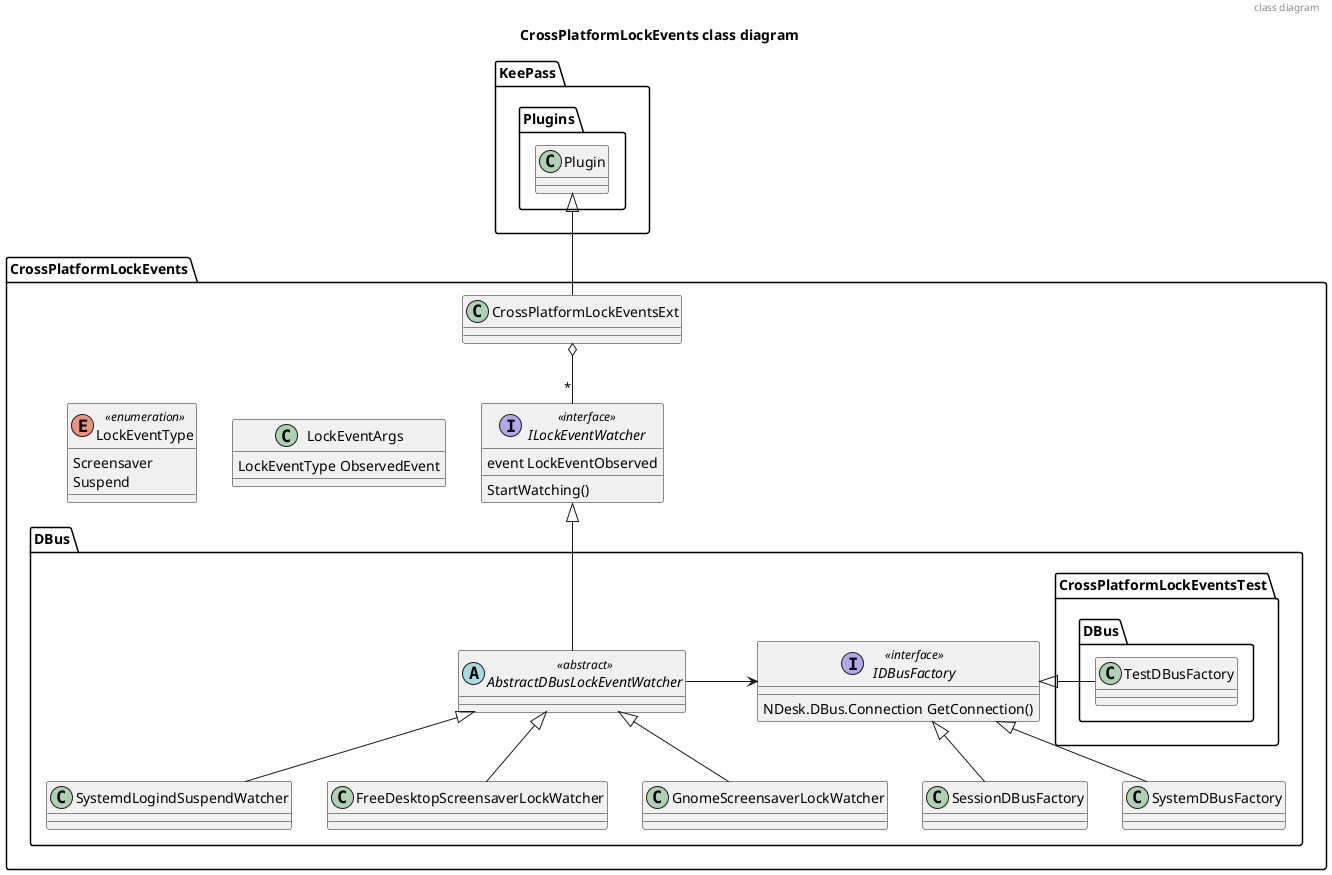 @startuml

header class diagram
title CrossPlatformLockEvents class diagram

KeePass.Plugins.Plugin <|-- CrossPlatformLockEvents.CrossPlatformLockEventsExt

together {
    interface CrossPlatformLockEvents.ILockEventWatcher <<interface>> {
        StartWatching()
        event LockEventObserved
    }
    class CrossPlatformLockEvents.LockEventArgs {
        LockEventType ObservedEvent
    }
    enum CrossPlatformLockEvents.LockEventType <<enumeration>> {
        Screensaver
        Suspend
    }
}

CrossPlatformLockEvents.CrossPlatformLockEventsExt o-- "*" CrossPlatformLockEvents.ILockEventWatcher
CrossPlatformLockEvents.ILockEventWatcher <|-- CrossPlatformLockEvents.DBus.AbstractDBusLockEventWatcher

namespace CrossPlatformLockEvents.DBus {
    abstract class AbstractDBusLockEventWatcher <<abstract>>
    interface IDBusFactory <<interface>> {
        NDesk.DBus.Connection GetConnection()
    }

    AbstractDBusLockEventWatcher <|-- SystemdLogindSuspendWatcher
    AbstractDBusLockEventWatcher <|-- FreeDesktopScreensaverLockWatcher
    AbstractDBusLockEventWatcher <|-- GnomeScreensaverLockWatcher

    AbstractDBusLockEventWatcher -> IDBusFactory

    IDBusFactory <|-- SystemDBusFactory
    IDBusFactory <|-- SessionDBusFactory
    IDBusFactory <|- CrossPlatformLockEventsTest.DBus.TestDBusFactory
}

@enduml
